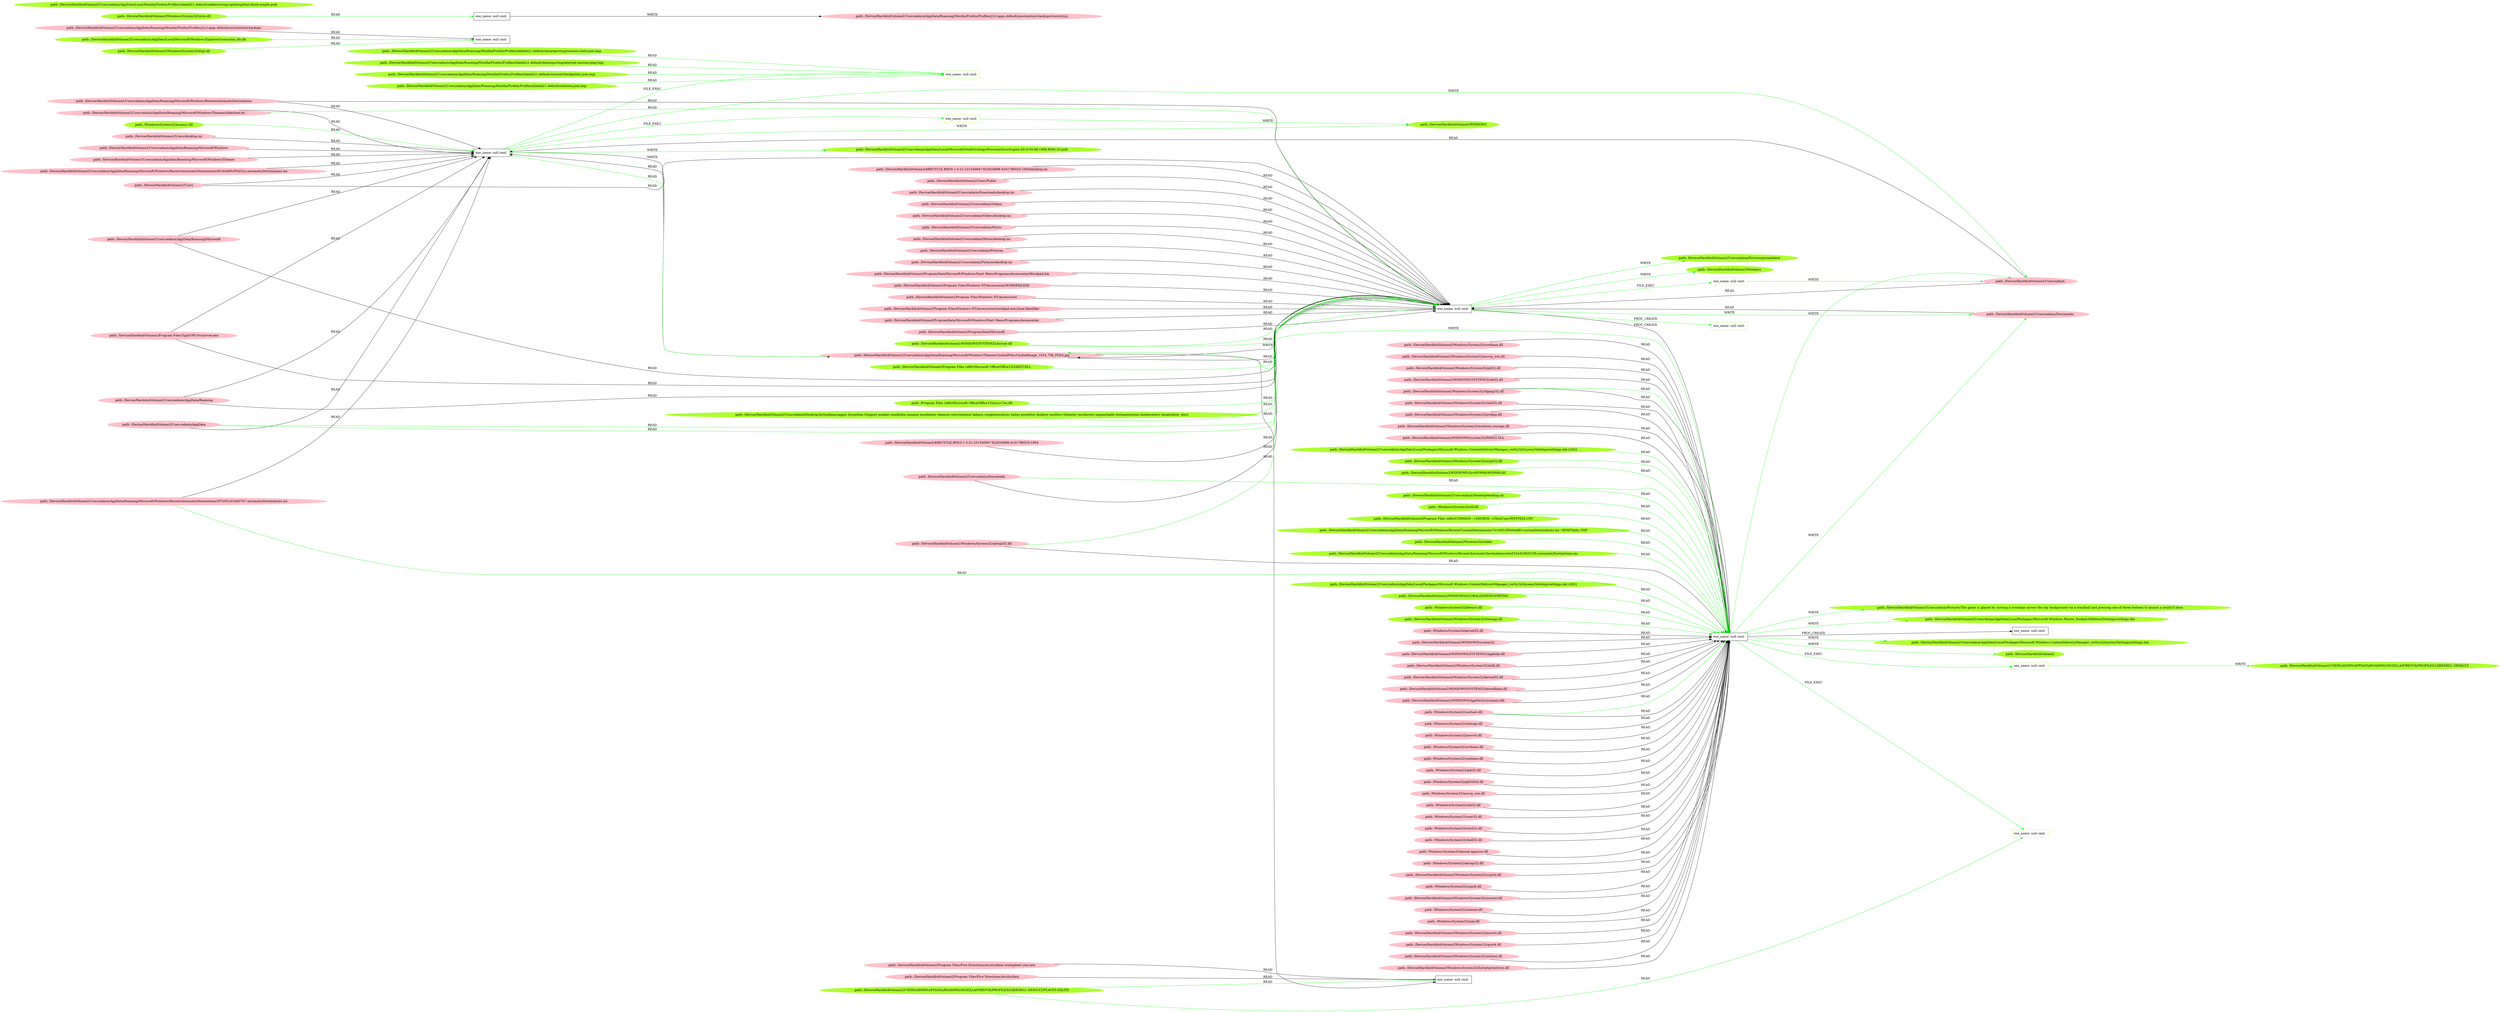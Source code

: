 digraph {
	rankdir=LR
	92 [label="exe_name: null cmd: " color=black shape=box style=solid]
	175 [label="exe_name: null cmd: " color=greenyellow shape=box style=solid]
	92 -> 175 [label=FILE_EXEC color=green]
	92 [label="exe_name: null cmd: " color=black shape=box style=solid]
	180 [label="exe_name: null cmd: " color=greenyellow shape=box style=solid]
	92 -> 180 [label=FILE_EXEC color=green]
	25 [label="exe_name: null cmd: " color=black shape=box style=solid]
	190 [label="exe_name: null cmd: " color=greenyellow shape=box style=solid]
	25 -> 190 [label=FILE_EXEC color=green]
	0 [label="exe_name: null cmd: " color=black shape=box style=solid]
	207 [label="exe_name: null cmd: " color=greenyellow shape=box style=solid]
	0 -> 207 [label=FILE_EXEC color=green]
	0 [label="exe_name: null cmd: " color=black shape=box style=solid]
	212 [label="exe_name: null cmd: " color=greenyellow shape=box style=solid]
	0 -> 212 [label=FILE_EXEC color=green]
	42 [label="path: /Device/HarddiskVolume2/Users/admin/AppData/Roaming/Mozilla/Firefox/Profiles/j1y1apqs.default/sessionstore-backups" color=pink shape=oval style=filled]
	39 [label="exe_name: null cmd: " color=black shape=box style=solid]
	42 -> 39 [label=READ color=black]
	91 [label="exe_name: null cmd: " color=black shape=box style=solid]
	165 [label="path: /Device/HarddiskVolume2/Users/admin/AppData/Roaming/Mozilla/Firefox/Profiles/j1y1apqs.default/sessionstore-backups/recovery.js" color=pink shape=oval style=filled]
	91 -> 165 [label=WRITE color=black]
	30 [label="path: /Device/HarddiskVolume2/Program Files/Five Directions/Acuity/data" color=pink shape=oval style=filled]
	93 [label="exe_name: null cmd: " color=black shape=box style=solid]
	30 -> 93 [label=READ color=black]
	26 [label="path: /Device/HarddiskVolume2/Program Files/Five Directions/Acuity/data/.winlogbeat.yml.new" color=pink shape=oval style=filled]
	93 [label="exe_name: null cmd: " color=black shape=box style=solid]
	26 -> 93 [label=READ color=black]
	132 [label="path: /Device/HarddiskVolume2/Users/admin/AppData/Roaming/Microsoft/Windows/Themes/CachedFiles/CachedImage_1024_768_POS4.jpg" color=pink shape=oval style=filled]
	93 [label="exe_name: null cmd: " color=black shape=box style=solid]
	132 -> 93 [label=READ color=black]
	155 [label="path: /Device/HarddiskVolume2/Users/desktop.ini" color=pink shape=oval style=filled]
	92 [label="exe_name: null cmd: " color=black shape=box style=solid]
	155 -> 92 [label=READ color=black]
	152 [label="path: /Device/HarddiskVolume2/Users" color=pink shape=oval style=filled]
	92 [label="exe_name: null cmd: " color=black shape=box style=solid]
	152 -> 92 [label=READ color=black]
	124 [label="path: /Device/HarddiskVolume2/Users/admin" color=pink shape=oval style=filled]
	92 [label="exe_name: null cmd: " color=black shape=box style=solid]
	124 -> 92 [label=READ color=black]
	162 [label="path: /Device/HarddiskVolume2/Users/admin/AppData" color=pink shape=oval style=filled]
	92 [label="exe_name: null cmd: " color=black shape=box style=solid]
	162 -> 92 [label=READ color=black]
	156 [label="path: /Device/HarddiskVolume2/Users/admin/AppData/Roaming" color=pink shape=oval style=filled]
	92 [label="exe_name: null cmd: " color=black shape=box style=solid]
	156 -> 92 [label=READ color=black]
	160 [label="path: /Device/HarddiskVolume2/Users/admin/AppData/Roaming/Microsoft" color=pink shape=oval style=filled]
	92 [label="exe_name: null cmd: " color=black shape=box style=solid]
	160 -> 92 [label=READ color=black]
	129 [label="path: /Device/HarddiskVolume2/Users/admin/AppData/Roaming/Microsoft/Windows" color=pink shape=oval style=filled]
	92 [label="exe_name: null cmd: " color=black shape=box style=solid]
	129 -> 92 [label=READ color=black]
	148 [label="path: /Device/HarddiskVolume2/Users/admin/AppData/Roaming/Microsoft/Windows/Themes" color=pink shape=oval style=filled]
	92 [label="exe_name: null cmd: " color=black shape=box style=solid]
	148 -> 92 [label=READ color=black]
	150 [label="path: /Device/HarddiskVolume2/Users/admin/AppData/Roaming/Microsoft/Windows/Themes/slideshow.ini" color=pink shape=oval style=filled]
	92 [label="exe_name: null cmd: " color=black shape=box style=solid]
	150 -> 92 [label=READ color=black]
	150 [label="path: /Device/HarddiskVolume2/Users/admin/AppData/Roaming/Microsoft/Windows/Themes/slideshow.ini" color=pink shape=oval style=filled]
	25 [label="exe_name: null cmd: " color=black shape=box style=solid]
	150 -> 25 [label=READ color=green]
	132 [label="path: /Device/HarddiskVolume2/Users/admin/AppData/Roaming/Microsoft/Windows/Themes/CachedFiles/CachedImage_1024_768_POS4.jpg" color=pink shape=oval style=filled]
	92 [label="exe_name: null cmd: " color=black shape=box style=solid]
	132 -> 92 [label=READ color=black]
	132 [label="path: /Device/HarddiskVolume2/Users/admin/AppData/Roaming/Microsoft/Windows/Themes/CachedFiles/CachedImage_1024_768_POS4.jpg" color=pink shape=oval style=filled]
	92 [label="exe_name: null cmd: " color=black shape=box style=solid]
	132 -> 92 [label=READ color=green]
	116 [label="path: /Device/HarddiskVolume2/Users/admin/AppData/Roaming/Microsoft/Windows/Recent/AutomaticDestinations" color=pink shape=oval style=filled]
	92 [label="exe_name: null cmd: " color=black shape=box style=solid]
	116 -> 92 [label=READ color=black]
	141 [label="path: /Device/HarddiskVolume2/Users/admin/AppData/Roaming/Microsoft/Windows/Recent/AutomaticDestinations/f01b4d95cf55d32a.automaticDestinations-ms" color=pink shape=oval style=filled]
	92 [label="exe_name: null cmd: " color=black shape=box style=solid]
	141 -> 92 [label=READ color=black]
	142 [label="path: /Device/HarddiskVolume2/Program Files/TightVNC/tvnserver.exe" color=pink shape=oval style=filled]
	92 [label="exe_name: null cmd: " color=black shape=box style=solid]
	142 -> 92 [label=READ color=black]
	122 [label="path: /Device/HarddiskVolume2/Users/admin/AppData/Roaming/Microsoft/Windows/Recent/AutomaticDestinations/5f7b5f1e01b83767.automaticDestinations-ms" color=pink shape=oval style=filled]
	92 [label="exe_name: null cmd: " color=black shape=box style=solid]
	122 -> 92 [label=READ color=black]
	92 [label="exe_name: null cmd: " color=black shape=box style=solid]
	132 [label="path: /Device/HarddiskVolume2/Users/admin/AppData/Roaming/Microsoft/Windows/Themes/CachedFiles/CachedImage_1024_768_POS4.jpg" color=pink shape=oval style=filled]
	92 -> 132 [label=WRITE color=black]
	124 [label="path: /Device/HarddiskVolume2/Users/admin" color=pink shape=oval style=filled]
	25 [label="exe_name: null cmd: " color=black shape=box style=solid]
	124 -> 25 [label=READ color=black]
	152 [label="path: /Device/HarddiskVolume2/Users" color=pink shape=oval style=filled]
	25 [label="exe_name: null cmd: " color=black shape=box style=solid]
	152 -> 25 [label=READ color=black]
	156 [label="path: /Device/HarddiskVolume2/Users/admin/AppData/Roaming" color=pink shape=oval style=filled]
	25 [label="exe_name: null cmd: " color=black shape=box style=solid]
	156 -> 25 [label=READ color=black]
	162 [label="path: /Device/HarddiskVolume2/Users/admin/AppData" color=pink shape=oval style=filled]
	25 [label="exe_name: null cmd: " color=black shape=box style=solid]
	162 -> 25 [label=READ color=green]
	160 [label="path: /Device/HarddiskVolume2/Users/admin/AppData/Roaming/Microsoft" color=pink shape=oval style=filled]
	25 [label="exe_name: null cmd: " color=black shape=box style=solid]
	160 -> 25 [label=READ color=black]
	121 [label="path: /Device/HarddiskVolume2/$RECYCLE.BIN/S-1-5-21-231540947-922634896-4161786520-1004" color=pink shape=oval style=filled]
	25 [label="exe_name: null cmd: " color=black shape=box style=solid]
	121 -> 25 [label=READ color=black]
	158 [label="path: /Device/HarddiskVolume2/$RECYCLE.BIN/S-1-5-21-231540947-922634896-4161786520-1004/desktop.ini" color=pink shape=oval style=filled]
	25 [label="exe_name: null cmd: " color=black shape=box style=solid]
	158 -> 25 [label=READ color=black]
	71 [label="path: /Device/HarddiskVolume2/Users/Public" color=pink shape=oval style=filled]
	25 [label="exe_name: null cmd: " color=black shape=box style=solid]
	71 -> 25 [label=READ color=black]
	132 [label="path: /Device/HarddiskVolume2/Users/admin/AppData/Roaming/Microsoft/Windows/Themes/CachedFiles/CachedImage_1024_768_POS4.jpg" color=pink shape=oval style=filled]
	25 [label="exe_name: null cmd: " color=black shape=box style=solid]
	132 -> 25 [label=READ color=black]
	116 [label="path: /Device/HarddiskVolume2/Users/admin/AppData/Roaming/Microsoft/Windows/Recent/AutomaticDestinations" color=pink shape=oval style=filled]
	25 [label="exe_name: null cmd: " color=black shape=box style=solid]
	116 -> 25 [label=READ color=black]
	74 [label="path: /Device/HarddiskVolume2/Users/admin/Downloads" color=pink shape=oval style=filled]
	25 [label="exe_name: null cmd: " color=black shape=box style=solid]
	74 -> 25 [label=READ color=black]
	51 [label="path: /Device/HarddiskVolume2/Users/admin/Downloads/desktop.ini" color=pink shape=oval style=filled]
	25 [label="exe_name: null cmd: " color=black shape=box style=solid]
	51 -> 25 [label=READ color=black]
	86 [label="path: /Device/HarddiskVolume2/Users/admin/Videos" color=pink shape=oval style=filled]
	25 [label="exe_name: null cmd: " color=black shape=box style=solid]
	86 -> 25 [label=READ color=black]
	88 [label="path: /Device/HarddiskVolume2/Users/admin/Videos/desktop.ini" color=pink shape=oval style=filled]
	25 [label="exe_name: null cmd: " color=black shape=box style=solid]
	88 -> 25 [label=READ color=black]
	4 [label="path: /Device/HarddiskVolume2/Users/admin/Music" color=pink shape=oval style=filled]
	25 [label="exe_name: null cmd: " color=black shape=box style=solid]
	4 -> 25 [label=READ color=black]
	90 [label="path: /Device/HarddiskVolume2/Users/admin/Music/desktop.ini" color=pink shape=oval style=filled]
	25 [label="exe_name: null cmd: " color=black shape=box style=solid]
	90 -> 25 [label=READ color=black]
	99 [label="path: /Device/HarddiskVolume2/Users/admin/Pictures" color=pink shape=oval style=filled]
	25 [label="exe_name: null cmd: " color=black shape=box style=solid]
	99 -> 25 [label=READ color=black]
	73 [label="path: /Device/HarddiskVolume2/Users/admin/Pictures/desktop.ini" color=pink shape=oval style=filled]
	25 [label="exe_name: null cmd: " color=black shape=box style=solid]
	73 -> 25 [label=READ color=black]
	45 [label="path: /Device/HarddiskVolume2/Users/admin/Documents" color=pink shape=oval style=filled]
	25 [label="exe_name: null cmd: " color=black shape=box style=solid]
	45 -> 25 [label=READ color=black]
	142 [label="path: /Device/HarddiskVolume2/Program Files/TightVNC/tvnserver.exe" color=pink shape=oval style=filled]
	25 [label="exe_name: null cmd: " color=black shape=box style=solid]
	142 -> 25 [label=READ color=black]
	25 [label="exe_name: null cmd: " color=black shape=box style=solid]
	132 [label="path: /Device/HarddiskVolume2/Users/admin/AppData/Roaming/Microsoft/Windows/Themes/CachedFiles/CachedImage_1024_768_POS4.jpg" color=pink shape=oval style=filled]
	25 -> 132 [label=WRITE color=black]
	0 [label="exe_name: null cmd: " color=black shape=box style=solid]
	132 [label="path: /Device/HarddiskVolume2/Users/admin/AppData/Roaming/Microsoft/Windows/Themes/CachedFiles/CachedImage_1024_768_POS4.jpg" color=pink shape=oval style=filled]
	0 -> 132 [label=WRITE color=green]
	81 [label="path: /Device/HarddiskVolume2/Windows/System32/advapi32.dll" color=pink shape=oval style=filled]
	25 [label="exe_name: null cmd: " color=black shape=box style=solid]
	81 -> 25 [label=READ color=green]
	205 [label="path: /Device/HarddiskVolume2/Users/admin/AppData/Local/Packages/Microsoft.Windows.ContentDeliveryManager_cw5n1h2txyewy/Settings/settings.dat.LOG1" color=greenyellow shape=oval style=filled]
	0 [label="exe_name: null cmd: " color=black shape=box style=solid]
	205 -> 0 [label=READ color=green]
	210 [label="path: /Device/HarddiskVolume2/WINDOWS/GLOBALIZATION/SORTING" color=greenyellow shape=oval style=filled]
	0 [label="exe_name: null cmd: " color=black shape=box style=solid]
	210 -> 0 [label=READ color=green]
	218 [label="path: /Windows/System32/biwinrt.dll" color=greenyellow shape=oval style=filled]
	0 [label="exe_name: null cmd: " color=black shape=box style=solid]
	218 -> 0 [label=READ color=green]
	78 [label="path: /Device/HarddiskVolume2/ProgramData/Microsoft/Windows/Start Menu/Programs/Accessories/Wordpad.lnk" color=pink shape=oval style=filled]
	25 [label="exe_name: null cmd: " color=black shape=box style=solid]
	78 -> 25 [label=READ color=black]
	127 [label="path: /Device/HarddiskVolume2/Program Files/Windows NT/Accessories/WORDPAD.EXE" color=pink shape=oval style=filled]
	25 [label="exe_name: null cmd: " color=black shape=box style=solid]
	127 -> 25 [label=READ color=black]
	87 [label="path: /Device/HarddiskVolume2/Program Files/Windows NT/Accessories" color=pink shape=oval style=filled]
	25 [label="exe_name: null cmd: " color=black shape=box style=solid]
	87 -> 25 [label=READ color=black]
	101 [label="path: /Device/HarddiskVolume2/Program Files/Windows NT/Accessories/wordpad.exe:Zone.Identifier" color=pink shape=oval style=filled]
	25 [label="exe_name: null cmd: " color=black shape=box style=solid]
	101 -> 25 [label=READ color=black]
	6 [label="path: /Device/HarddiskVolume2/ProgramData/Microsoft/Windows/Start Menu/Programs/Accessories" color=pink shape=oval style=filled]
	25 [label="exe_name: null cmd: " color=black shape=box style=solid]
	6 -> 25 [label=READ color=black]
	55 [label="path: /Device/HarddiskVolume2/ProgramData/Microsoft" color=pink shape=oval style=filled]
	25 [label="exe_name: null cmd: " color=black shape=box style=solid]
	55 -> 25 [label=READ color=black]
	25 [label="exe_name: null cmd: " color=black shape=box style=solid]
	0 [label="exe_name: null cmd: " color=black shape=box style=solid]
	25 -> 0 [label=PROC_CREATE color=black]
	214 [label="path: /Device/HarddiskVolume2/Windows/System32/dwmapi.dll" color=greenyellow shape=oval style=filled]
	0 [label="exe_name: null cmd: " color=black shape=box style=solid]
	214 -> 0 [label=READ color=green]
	22 [label="path: /Windows/System32/kernel32.dll" color=pink shape=oval style=filled]
	0 [label="exe_name: null cmd: " color=black shape=box style=solid]
	22 -> 0 [label=READ color=black]
	24 [label="path: /Device/HarddiskVolume2/WINDOWS/system32" color=pink shape=oval style=filled]
	0 [label="exe_name: null cmd: " color=black shape=box style=solid]
	24 -> 0 [label=READ color=black]
	84 [label="path: /Device/HarddiskVolume2/WINDOWS/SYSTEM32/apphelp.dll" color=pink shape=oval style=filled]
	0 [label="exe_name: null cmd: " color=black shape=box style=solid]
	84 -> 0 [label=READ color=black]
	48 [label="path: /Device/HarddiskVolume2/Windows/System32/ntdll.dll" color=pink shape=oval style=filled]
	0 [label="exe_name: null cmd: " color=black shape=box style=solid]
	48 -> 0 [label=READ color=black]
	29 [label="path: /Device/HarddiskVolume2/Windows/System32/kernel32.dll" color=pink shape=oval style=filled]
	0 [label="exe_name: null cmd: " color=black shape=box style=solid]
	29 -> 0 [label=READ color=black]
	107 [label="path: /Device/HarddiskVolume2/WINDOWS/SYSTEM32/kernelbase.dll" color=pink shape=oval style=filled]
	0 [label="exe_name: null cmd: " color=black shape=box style=solid]
	107 -> 0 [label=READ color=black]
	119 [label="path: /Device/HarddiskVolume2/WINDOWS/AppPatch/sysmain.sdb" color=pink shape=oval style=filled]
	0 [label="exe_name: null cmd: " color=black shape=box style=solid]
	119 -> 0 [label=READ color=black]
	27 [label="path: /Windows/System32/sechost.dll" color=pink shape=oval style=filled]
	0 [label="exe_name: null cmd: " color=black shape=box style=solid]
	27 -> 0 [label=READ color=black]
	38 [label="path: /Windows/System32/shlwapi.dll" color=pink shape=oval style=filled]
	0 [label="exe_name: null cmd: " color=black shape=box style=solid]
	38 -> 0 [label=READ color=black]
	59 [label="path: /Windows/System32/msvcrt.dll" color=pink shape=oval style=filled]
	0 [label="exe_name: null cmd: " color=black shape=box style=solid]
	59 -> 0 [label=READ color=black]
	12 [label="path: /Windows/System32/ucrtbase.dll" color=pink shape=oval style=filled]
	0 [label="exe_name: null cmd: " color=black shape=box style=solid]
	12 -> 0 [label=READ color=black]
	83 [label="path: /Windows/System32/combase.dll" color=pink shape=oval style=filled]
	0 [label="exe_name: null cmd: " color=black shape=box style=solid]
	83 -> 0 [label=READ color=black]
	11 [label="path: /Windows/System32/gdi32.dll" color=pink shape=oval style=filled]
	0 [label="exe_name: null cmd: " color=black shape=box style=solid]
	11 -> 0 [label=READ color=black]
	14 [label="path: /Windows/System32/gdi32full.dll" color=pink shape=oval style=filled]
	0 [label="exe_name: null cmd: " color=black shape=box style=solid]
	14 -> 0 [label=READ color=black]
	57 [label="path: /Windows/System32/msvcp_win.dll" color=pink shape=oval style=filled]
	0 [label="exe_name: null cmd: " color=black shape=box style=solid]
	57 -> 0 [label=READ color=black]
	114 [label="path: /Windows/System32/ole32.dll" color=pink shape=oval style=filled]
	0 [label="exe_name: null cmd: " color=black shape=box style=solid]
	114 -> 0 [label=READ color=black]
	37 [label="path: /Windows/System32/user32.dll" color=pink shape=oval style=filled]
	0 [label="exe_name: null cmd: " color=black shape=box style=solid]
	37 -> 0 [label=READ color=black]
	60 [label="path: /Windows/System32/win32u.dll" color=pink shape=oval style=filled]
	0 [label="exe_name: null cmd: " color=black shape=box style=solid]
	60 -> 0 [label=READ color=black]
	104 [label="path: /Windows/System32/shell32.dll" color=pink shape=oval style=filled]
	0 [label="exe_name: null cmd: " color=black shape=box style=solid]
	104 -> 0 [label=READ color=black]
	7 [label="path: /Windows/System32/kernel.appcore.dll" color=pink shape=oval style=filled]
	0 [label="exe_name: null cmd: " color=black shape=box style=solid]
	7 -> 0 [label=READ color=black]
	47 [label="path: /Windows/System32/advapi32.dll" color=pink shape=oval style=filled]
	0 [label="exe_name: null cmd: " color=black shape=box style=solid]
	47 -> 0 [label=READ color=black]
	82 [label="path: /Device/HarddiskVolume2/Windows/System32/sspicli.dll" color=pink shape=oval style=filled]
	0 [label="exe_name: null cmd: " color=black shape=box style=solid]
	82 -> 0 [label=READ color=black]
	66 [label="path: /Windows/System32/sspicli.dll" color=pink shape=oval style=filled]
	0 [label="exe_name: null cmd: " color=black shape=box style=solid]
	66 -> 0 [label=READ color=black]
	79 [label="path: /Device/HarddiskVolume2/Windows/System32/userenv.dll" color=pink shape=oval style=filled]
	0 [label="exe_name: null cmd: " color=black shape=box style=solid]
	79 -> 0 [label=READ color=black]
	36 [label="path: /Windows/System32/userenv.dll" color=pink shape=oval style=filled]
	0 [label="exe_name: null cmd: " color=black shape=box style=solid]
	36 -> 0 [label=READ color=black]
	69 [label="path: /Windows/System32/mpr.dll" color=pink shape=oval style=filled]
	0 [label="exe_name: null cmd: " color=black shape=box style=solid]
	69 -> 0 [label=READ color=black]
	10 [label="path: /Device/HarddiskVolume2/Windows/System32/msvcrt.dll" color=pink shape=oval style=filled]
	0 [label="exe_name: null cmd: " color=black shape=box style=solid]
	10 -> 0 [label=READ color=black]
	110 [label="path: /Device/HarddiskVolume2/Windows/System32/rpcrt4.dll" color=pink shape=oval style=filled]
	0 [label="exe_name: null cmd: " color=black shape=box style=solid]
	110 -> 0 [label=READ color=black]
	15 [label="path: /Device/HarddiskVolume2/Windows/System32/sechost.dll" color=pink shape=oval style=filled]
	0 [label="exe_name: null cmd: " color=black shape=box style=solid]
	15 -> 0 [label=READ color=black]
	95 [label="path: /Device/HarddiskVolume2/Windows/System32/bcryptprimitives.dll" color=pink shape=oval style=filled]
	0 [label="exe_name: null cmd: " color=black shape=box style=solid]
	95 -> 0 [label=READ color=black]
	9 [label="path: /Device/HarddiskVolume2/Windows/System32/ucrtbase.dll" color=pink shape=oval style=filled]
	0 [label="exe_name: null cmd: " color=black shape=box style=solid]
	9 -> 0 [label=READ color=black]
	97 [label="path: /Device/HarddiskVolume2/Windows/System32/msvcp_win.dll" color=pink shape=oval style=filled]
	0 [label="exe_name: null cmd: " color=black shape=box style=solid]
	97 -> 0 [label=READ color=black]
	113 [label="path: /Device/HarddiskVolume2/Windows/System32/gdi32.dll" color=pink shape=oval style=filled]
	0 [label="exe_name: null cmd: " color=black shape=box style=solid]
	113 -> 0 [label=READ color=black]
	111 [label="path: /Device/HarddiskVolume2/WINDOWS/SYSTEM32/ole32.dll" color=pink shape=oval style=filled]
	0 [label="exe_name: null cmd: " color=black shape=box style=solid]
	111 -> 0 [label=READ color=black]
	35 [label="path: /Device/HarddiskVolume2/Windows/System32/cfgmgr32.dll" color=pink shape=oval style=filled]
	0 [label="exe_name: null cmd: " color=black shape=box style=solid]
	35 -> 0 [label=READ color=black]
	81 [label="path: /Device/HarddiskVolume2/Windows/System32/advapi32.dll" color=pink shape=oval style=filled]
	0 [label="exe_name: null cmd: " color=black shape=box style=solid]
	81 -> 0 [label=READ color=black]
	23 [label="path: /Device/HarddiskVolume2/Windows/System32/shell32.dll" color=pink shape=oval style=filled]
	0 [label="exe_name: null cmd: " color=black shape=box style=solid]
	23 -> 0 [label=READ color=black]
	50 [label="path: /Device/HarddiskVolume2/Windows/System32/profapi.dll" color=pink shape=oval style=filled]
	0 [label="exe_name: null cmd: " color=black shape=box style=solid]
	50 -> 0 [label=READ color=black]
	67 [label="path: /Device/HarddiskVolume2/Windows/System32/windows.storage.dll" color=pink shape=oval style=filled]
	0 [label="exe_name: null cmd: " color=black shape=box style=solid]
	67 -> 0 [label=READ color=black]
	20 [label="path: /Device/HarddiskVolume2/WINDOWS/system32/IMM32.DLL" color=pink shape=oval style=filled]
	0 [label="exe_name: null cmd: " color=black shape=box style=solid]
	20 -> 0 [label=READ color=black]
	0 [label="exe_name: null cmd: " color=black shape=box style=solid]
	1 [label="exe_name: null cmd: " color=black shape=box style=solid]
	0 -> 1 [label=PROC_CREATE color=black]
	194 [label="path: /Device/HarddiskVolume2/WINDOWS/SYSTEM32/bcrypt.dll" color=greenyellow shape=oval style=filled]
	25 [label="exe_name: null cmd: " color=black shape=box style=solid]
	194 -> 25 [label=READ color=green]
	200 [label="path: /Device/HarddiskVolume2/Users/admin/AppData/Local/Microsoft/Windows/Explorer/iconcache_idx.db" color=greenyellow shape=oval style=filled]
	39 [label="exe_name: null cmd: " color=black shape=box style=solid]
	200 -> 39 [label=READ color=green]
	0 [label="exe_name: null cmd: " color=black shape=box style=solid]
	224 [label="path: /Device/HarddiskVolume2/Users/admin/AppData/Local/Packages/Microsoft.Windows.ContentDeliveryManager_cw5n1h2txyewy/Settings/settings.dat" color=greenyellow shape=oval style=filled]
	0 -> 224 [label=WRITE color=green]
	194 [label="path: /Device/HarddiskVolume2/WINDOWS/SYSTEM32/bcrypt.dll" color=greenyellow shape=oval style=filled]
	25 [label="exe_name: null cmd: " color=black shape=box style=solid]
	194 -> 25 [label=READ color=green]
	122 [label="path: /Device/HarddiskVolume2/Users/admin/AppData/Roaming/Microsoft/Windows/Recent/AutomaticDestinations/5f7b5f1e01b83767.automaticDestinations-ms" color=pink shape=oval style=filled]
	0 [label="exe_name: null cmd: " color=black shape=box style=solid]
	122 -> 0 [label=READ color=green]
	162 [label="path: /Device/HarddiskVolume2/Users/admin/AppData" color=pink shape=oval style=filled]
	25 [label="exe_name: null cmd: " color=black shape=box style=solid]
	162 -> 25 [label=READ color=green]
	223 [label="path: /Device/HarddiskVolume2/Users/admin/AppData/Local/Packages/Microsoft.Windows.ContentDeliveryManager_cw5n1h2txyewy/Settings/settings.dat.LOG2" color=greenyellow shape=oval style=filled]
	0 [label="exe_name: null cmd: " color=black shape=box style=solid]
	223 -> 0 [label=READ color=green]
	228 [label="path: /Device/HarddiskVolume2/Windows/System32/crypt32.dll" color=greenyellow shape=oval style=filled]
	0 [label="exe_name: null cmd: " color=black shape=box style=solid]
	228 -> 0 [label=READ color=green]
	74 [label="path: /Device/HarddiskVolume2/Users/admin/Downloads" color=pink shape=oval style=filled]
	0 [label="exe_name: null cmd: " color=black shape=box style=solid]
	74 -> 0 [label=READ color=green]
	192 [label="path: /Device/HarddiskVolume2/Program Files (x86)/Microsoft Office/Office15/SAEXT.DLL" color=greenyellow shape=oval style=filled]
	25 [label="exe_name: null cmd: " color=black shape=box style=solid]
	192 -> 25 [label=READ color=green]
	27 [label="path: /Windows/System32/sechost.dll" color=pink shape=oval style=filled]
	0 [label="exe_name: null cmd: " color=black shape=box style=solid]
	27 -> 0 [label=READ color=green]
	35 [label="path: /Device/HarddiskVolume2/Windows/System32/cfgmgr32.dll" color=pink shape=oval style=filled]
	0 [label="exe_name: null cmd: " color=black shape=box style=solid]
	35 -> 0 [label=READ color=green]
	25 [label="exe_name: null cmd: " color=black shape=box style=solid]
	187 [label="exe_name: null cmd: " color=greenyellow shape=box style=solid]
	25 -> 187 [label=PROC_CREATE color=green]
	202 [label="path: /Device/HarddiskVolume2/WINDOWS/SysWOW64/WINMM.dll" color=greenyellow shape=oval style=filled]
	0 [label="exe_name: null cmd: " color=black shape=box style=solid]
	202 -> 0 [label=READ color=green]
	0 [label="exe_name: null cmd: " color=black shape=box style=solid]
	201 [label="path: /Device/HarddiskVolume2" color=greenyellow shape=oval style=filled]
	0 -> 201 [label=WRITE color=green]
	195 [label="path: /Program Files (x86)/Microsoft Office/Office15/mscss7en.dll" color=greenyellow shape=oval style=filled]
	25 [label="exe_name: null cmd: " color=black shape=box style=solid]
	195 -> 25 [label=READ color=green]
	0 [label="exe_name: null cmd: " color=black shape=box style=solid]
	227 [label="path: /Device/HarddiskVolume2/Users/admin/Pictures/The game is played by moving a crosshair across the sky background via a trackball and pressing one of three buttons to launch a count15.docx" color=greenyellow shape=oval style=filled]
	0 -> 227 [label=WRITE color=green]
	204 [label="path: /Device/HarddiskVolume2/Users/admin/Desktop/desktop.ini" color=greenyellow shape=oval style=filled]
	0 [label="exe_name: null cmd: " color=black shape=box style=solid]
	204 -> 0 [label=READ color=green]
	0 [label="exe_name: null cmd: " color=black shape=box style=solid]
	203 [label="path: /Device/HarddiskVolume2/Users/darpa/AppData/Local/Packages/Microsoft.Windows.Photos_8wekyb3d8bbwe/Settings/settings.dat" color=greenyellow shape=oval style=filled]
	0 -> 203 [label=WRITE color=green]
	92 [label="exe_name: null cmd: " color=black shape=box style=solid]
	173 [label="path: /Device/HarddiskVolume2/Users/darpa/AppData/Local/Microsoft/OneDrive/logs/Personal/SyncEngine-2019-05-08.1908.8064.10.aodl" color=greenyellow shape=oval style=filled]
	92 -> 173 [label=WRITE color=green]
	92 [label="exe_name: null cmd: " color=black shape=box style=solid]
	174 [label="path: /Device/HarddiskVolume2/WINDOWS" color=greenyellow shape=oval style=filled]
	92 -> 174 [label=WRITE color=green]
	25 [label="exe_name: null cmd: " color=black shape=box style=solid]
	45 [label="path: /Device/HarddiskVolume2/Users/admin/Documents" color=pink shape=oval style=filled]
	25 -> 45 [label=WRITE color=green]
	170 [label="path: /Device/HarddiskVolume2/Windows/System32/tzres.dll" color=greenyellow shape=oval style=filled]
	91 [label="exe_name: null cmd: " color=black shape=box style=solid]
	170 -> 91 [label=READ color=green]
	180 [label="exe_name: null cmd: " color=greenyellow shape=box style=solid]
	174 [label="path: /Device/HarddiskVolume2/WINDOWS" color=greenyellow shape=oval style=filled]
	180 -> 174 [label=WRITE color=green]
	25 [label="exe_name: null cmd: " color=black shape=box style=solid]
	189 [label="path: /Device/HarddiskVolume2/Users/admin/Pictures/proambient" color=greenyellow shape=oval style=filled]
	25 -> 189 [label=WRITE color=green]
	172 [label="path: /Windows/System32/msasn1.dll" color=greenyellow shape=oval style=filled]
	92 [label="exe_name: null cmd: " color=black shape=box style=solid]
	172 -> 92 [label=READ color=green]
	184 [label="path: /Device/HarddiskVolume2/Users/admin/Desktop/Actinidepassaggio ilysanthes fringent punkah zoophobia masque inundation cleanses eutychianism kabaya conglomerations balize preeditor dinkiest enclitics tiltmeter incoherent impeachable testamentation dumbwaiters tarantulism .docx" color=greenyellow shape=oval style=filled]
	25 [label="exe_name: null cmd: " color=black shape=box style=solid]
	184 -> 25 [label=READ color=green]
	92 [label="exe_name: null cmd: " color=black shape=box style=solid]
	124 [label="path: /Device/HarddiskVolume2/Users/admin" color=pink shape=oval style=filled]
	92 -> 124 [label=WRITE color=green]
	190 [label="exe_name: null cmd: " color=greenyellow shape=box style=solid]
	124 [label="path: /Device/HarddiskVolume2/Users/admin" color=pink shape=oval style=filled]
	190 -> 124 [label=WRITE color=green]
	0 [label="exe_name: null cmd: " color=black shape=box style=solid]
	124 [label="path: /Device/HarddiskVolume2/Users/admin" color=pink shape=oval style=filled]
	0 -> 124 [label=WRITE color=green]
	199 [label="path: /Device/HarddiskVolume2/Windows/System32/dxgi.dll" color=greenyellow shape=oval style=filled]
	39 [label="exe_name: null cmd: " color=black shape=box style=solid]
	199 -> 39 [label=READ color=green]
	0 [label="exe_name: null cmd: " color=black shape=box style=solid]
	45 [label="path: /Device/HarddiskVolume2/Users/admin/Documents" color=pink shape=oval style=filled]
	0 -> 45 [label=WRITE color=green]
	220 [label="path: /Windows/System32/mf.dll" color=greenyellow shape=oval style=filled]
	0 [label="exe_name: null cmd: " color=black shape=box style=solid]
	220 -> 0 [label=READ color=green]
	209 [label="path: /Device/HarddiskVolume2/Program Files (x86)/COMMON~1/MICROS~1/TextConv/WPFT632.CNV" color=greenyellow shape=oval style=filled]
	0 [label="exe_name: null cmd: " color=black shape=box style=solid]
	209 -> 0 [label=READ color=green]
	25 [label="exe_name: null cmd: " color=black shape=box style=solid]
	196 [label="path: /Device/HarddiskVolume2/Windows" color=greenyellow shape=oval style=filled]
	25 -> 196 [label=WRITE color=green]
	217 [label="path: /Device/HarddiskVolume2/Users/admin/AppData/Roaming/Microsoft/Windows/Recent/CustomDestinations/7e10931f60e0ad93.customDestinations-ms~RF687bebc.TMP" color=greenyellow shape=oval style=filled]
	0 [label="exe_name: null cmd: " color=black shape=box style=solid]
	217 -> 0 [label=READ color=green]
	222 [label="path: /Device/HarddiskVolume2/Windows/Installer" color=greenyellow shape=oval style=filled]
	0 [label="exe_name: null cmd: " color=black shape=box style=solid]
	222 -> 0 [label=READ color=green]
	183 [label="path: /Device/HarddiskVolume2/USERS/ADMIN/APPDATA/ROAMING/MOZILLA/FIREFOX/PROFILES/LXKEHH21.DEFAULT/PLACES.SQLITE" color=greenyellow shape=oval style=filled]
	93 [label="exe_name: null cmd: " color=black shape=box style=solid]
	183 -> 93 [label=READ color=green]
	207 [label="exe_name: null cmd: " color=greenyellow shape=box style=solid]
	208 [label="path: /Device/HarddiskVolume2/USERS/ADMIN/APPDATA/ROAMING/MOZILLA/FIREFOX/PROFILES/LXKEHH21.DEFAULT" color=greenyellow shape=oval style=filled]
	207 -> 208 [label=WRITE color=green]
	176 [label="path: /Device/HarddiskVolume2/Users/admin/AppData/Roaming/Mozilla/Firefox/Profiles/lxkehh21.default/sessionCheckpoints.json.tmp" color=greenyellow shape=oval style=filled]
	175 [label="exe_name: null cmd: " color=greenyellow shape=box style=solid]
	176 -> 175 [label=READ color=green]
	179 [label="path: /Device/HarddiskVolume2/Users/admin/AppData/Roaming/Mozilla/Firefox/Profiles/lxkehh21.default/xulstore.json.tmp" color=greenyellow shape=oval style=filled]
	175 [label="exe_name: null cmd: " color=greenyellow shape=box style=solid]
	179 -> 175 [label=READ color=green]
	178 [label="path: /Device/HarddiskVolume2/Users/admin/AppData/Roaming/Mozilla/Firefox/Profiles/lxkehh21.default/datareporting/session-state.json.tmp" color=greenyellow shape=oval style=filled]
	175 [label="exe_name: null cmd: " color=greenyellow shape=box style=solid]
	178 -> 175 [label=READ color=green]
	177 [label="path: /Device/HarddiskVolume2/Users/admin/AppData/Roaming/Mozilla/Firefox/Profiles/lxkehh21.default/datareporting/aborted-session-ping.tmp" color=greenyellow shape=oval style=filled]
	175 [label="exe_name: null cmd: " color=greenyellow shape=box style=solid]
	177 -> 175 [label=READ color=green]
	221 [label="path: /Device/HarddiskVolume2/Users/admin/AppData/Roaming/Microsoft/Windows/Recent/AutomaticDestinations/a4a5324453625195.automaticDestinations-ms" color=greenyellow shape=oval style=filled]
	0 [label="exe_name: null cmd: " color=black shape=box style=solid]
	221 -> 0 [label=READ color=green]
	183 [label="path: /Device/HarddiskVolume2/USERS/ADMIN/APPDATA/ROAMING/MOZILLA/FIREFOX/PROFILES/LXKEHH21.DEFAULT/PLACES.SQLITE" color=greenyellow shape=oval style=filled]
	212 [label="exe_name: null cmd: " color=greenyellow shape=box style=solid]
	183 -> 212 [label=READ color=green]
	169 [label="path: /Device/HarddiskVolume2/Users/admin/AppData/Local/Mozilla/Firefox/Profiles/lxkehh21.default/safebrowsing-updating/test-block-simple.pset" color=greenyellow shape=oval style=filled]
}
